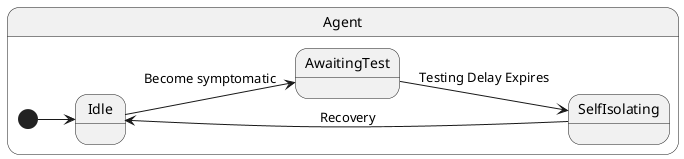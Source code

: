 @startuml Model_B_Self_Isolating
skinparam DefaultFontName ArialMT

left to right direction
state Agent {
    [*] --> Idle
    ' note left of Idle
    '     Shift between home
    '     and work points
    '     every 12 hours
    ' end note
    Idle --> AwaitingTest : Become symptomatic
    AwaitingTest --> SelfIsolating : Testing Delay Expires
    SelfIsolating --> Idle : Recovery
    ' SelfIsolating : notify_contacts()
}

@enduml